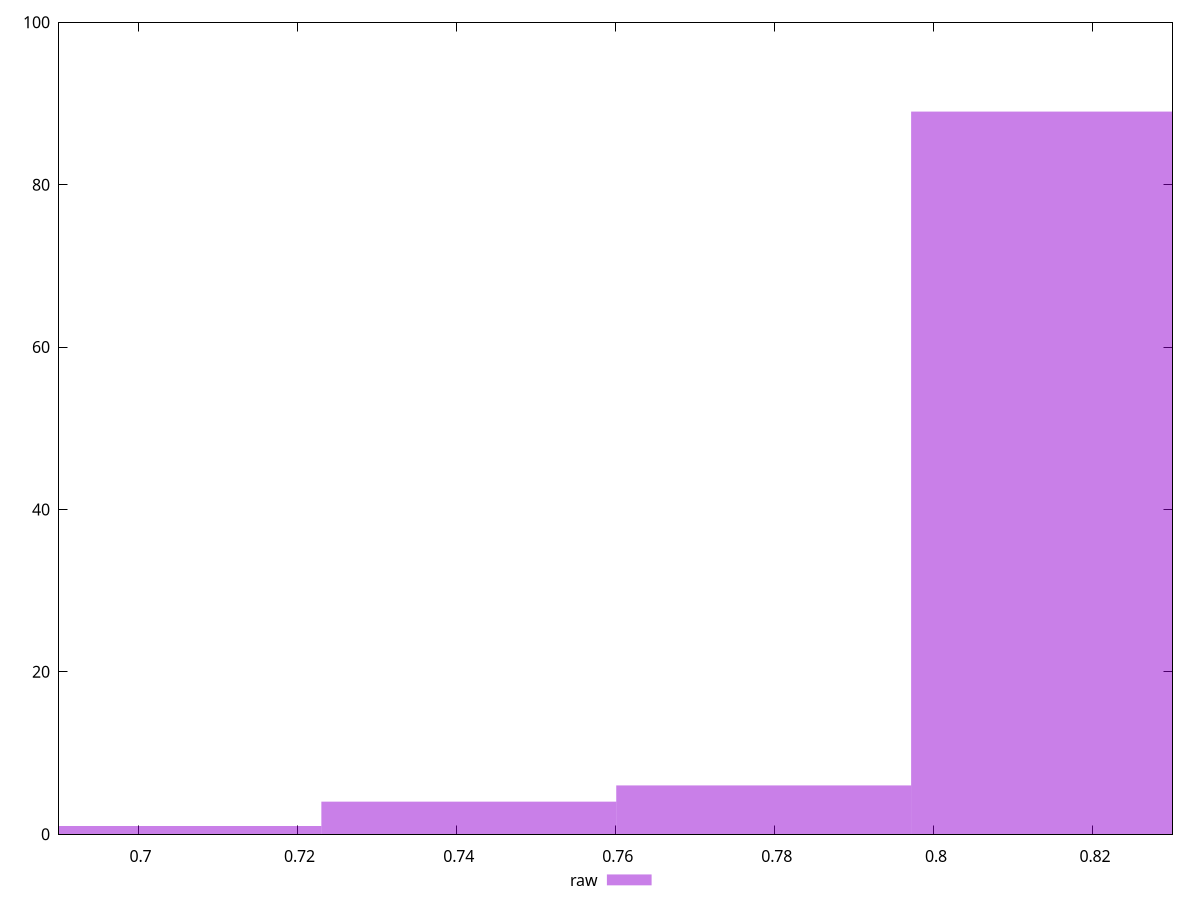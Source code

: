 reset

$raw <<EOF
0.7044471194716612 1
0.8156756120198182 89
0.7785994478370992 6
0.7415232836543801 4
EOF

set key outside below
set boxwidth 0.03707616418271901
set xrange [0.69:0.83]
set yrange [0:100]
set trange [0:100]
set style fill transparent solid 0.5 noborder
set terminal svg size 640, 490 enhanced background rgb 'white'
set output "reports/report_00030_2021-02-24T20-42-31.540Z/meta/score/samples/music/raw/histogram.svg"

plot $raw title "raw" with boxes

reset
